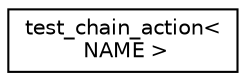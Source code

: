 digraph "Graphical Class Hierarchy"
{
  edge [fontname="Helvetica",fontsize="10",labelfontname="Helvetica",labelfontsize="10"];
  node [fontname="Helvetica",fontsize="10",shape=record];
  rankdir="LR";
  Node0 [label="test_chain_action\<\l NAME \>",height=0.2,width=0.4,color="black", fillcolor="white", style="filled",URL="$structtest__chain__action.html"];
}
